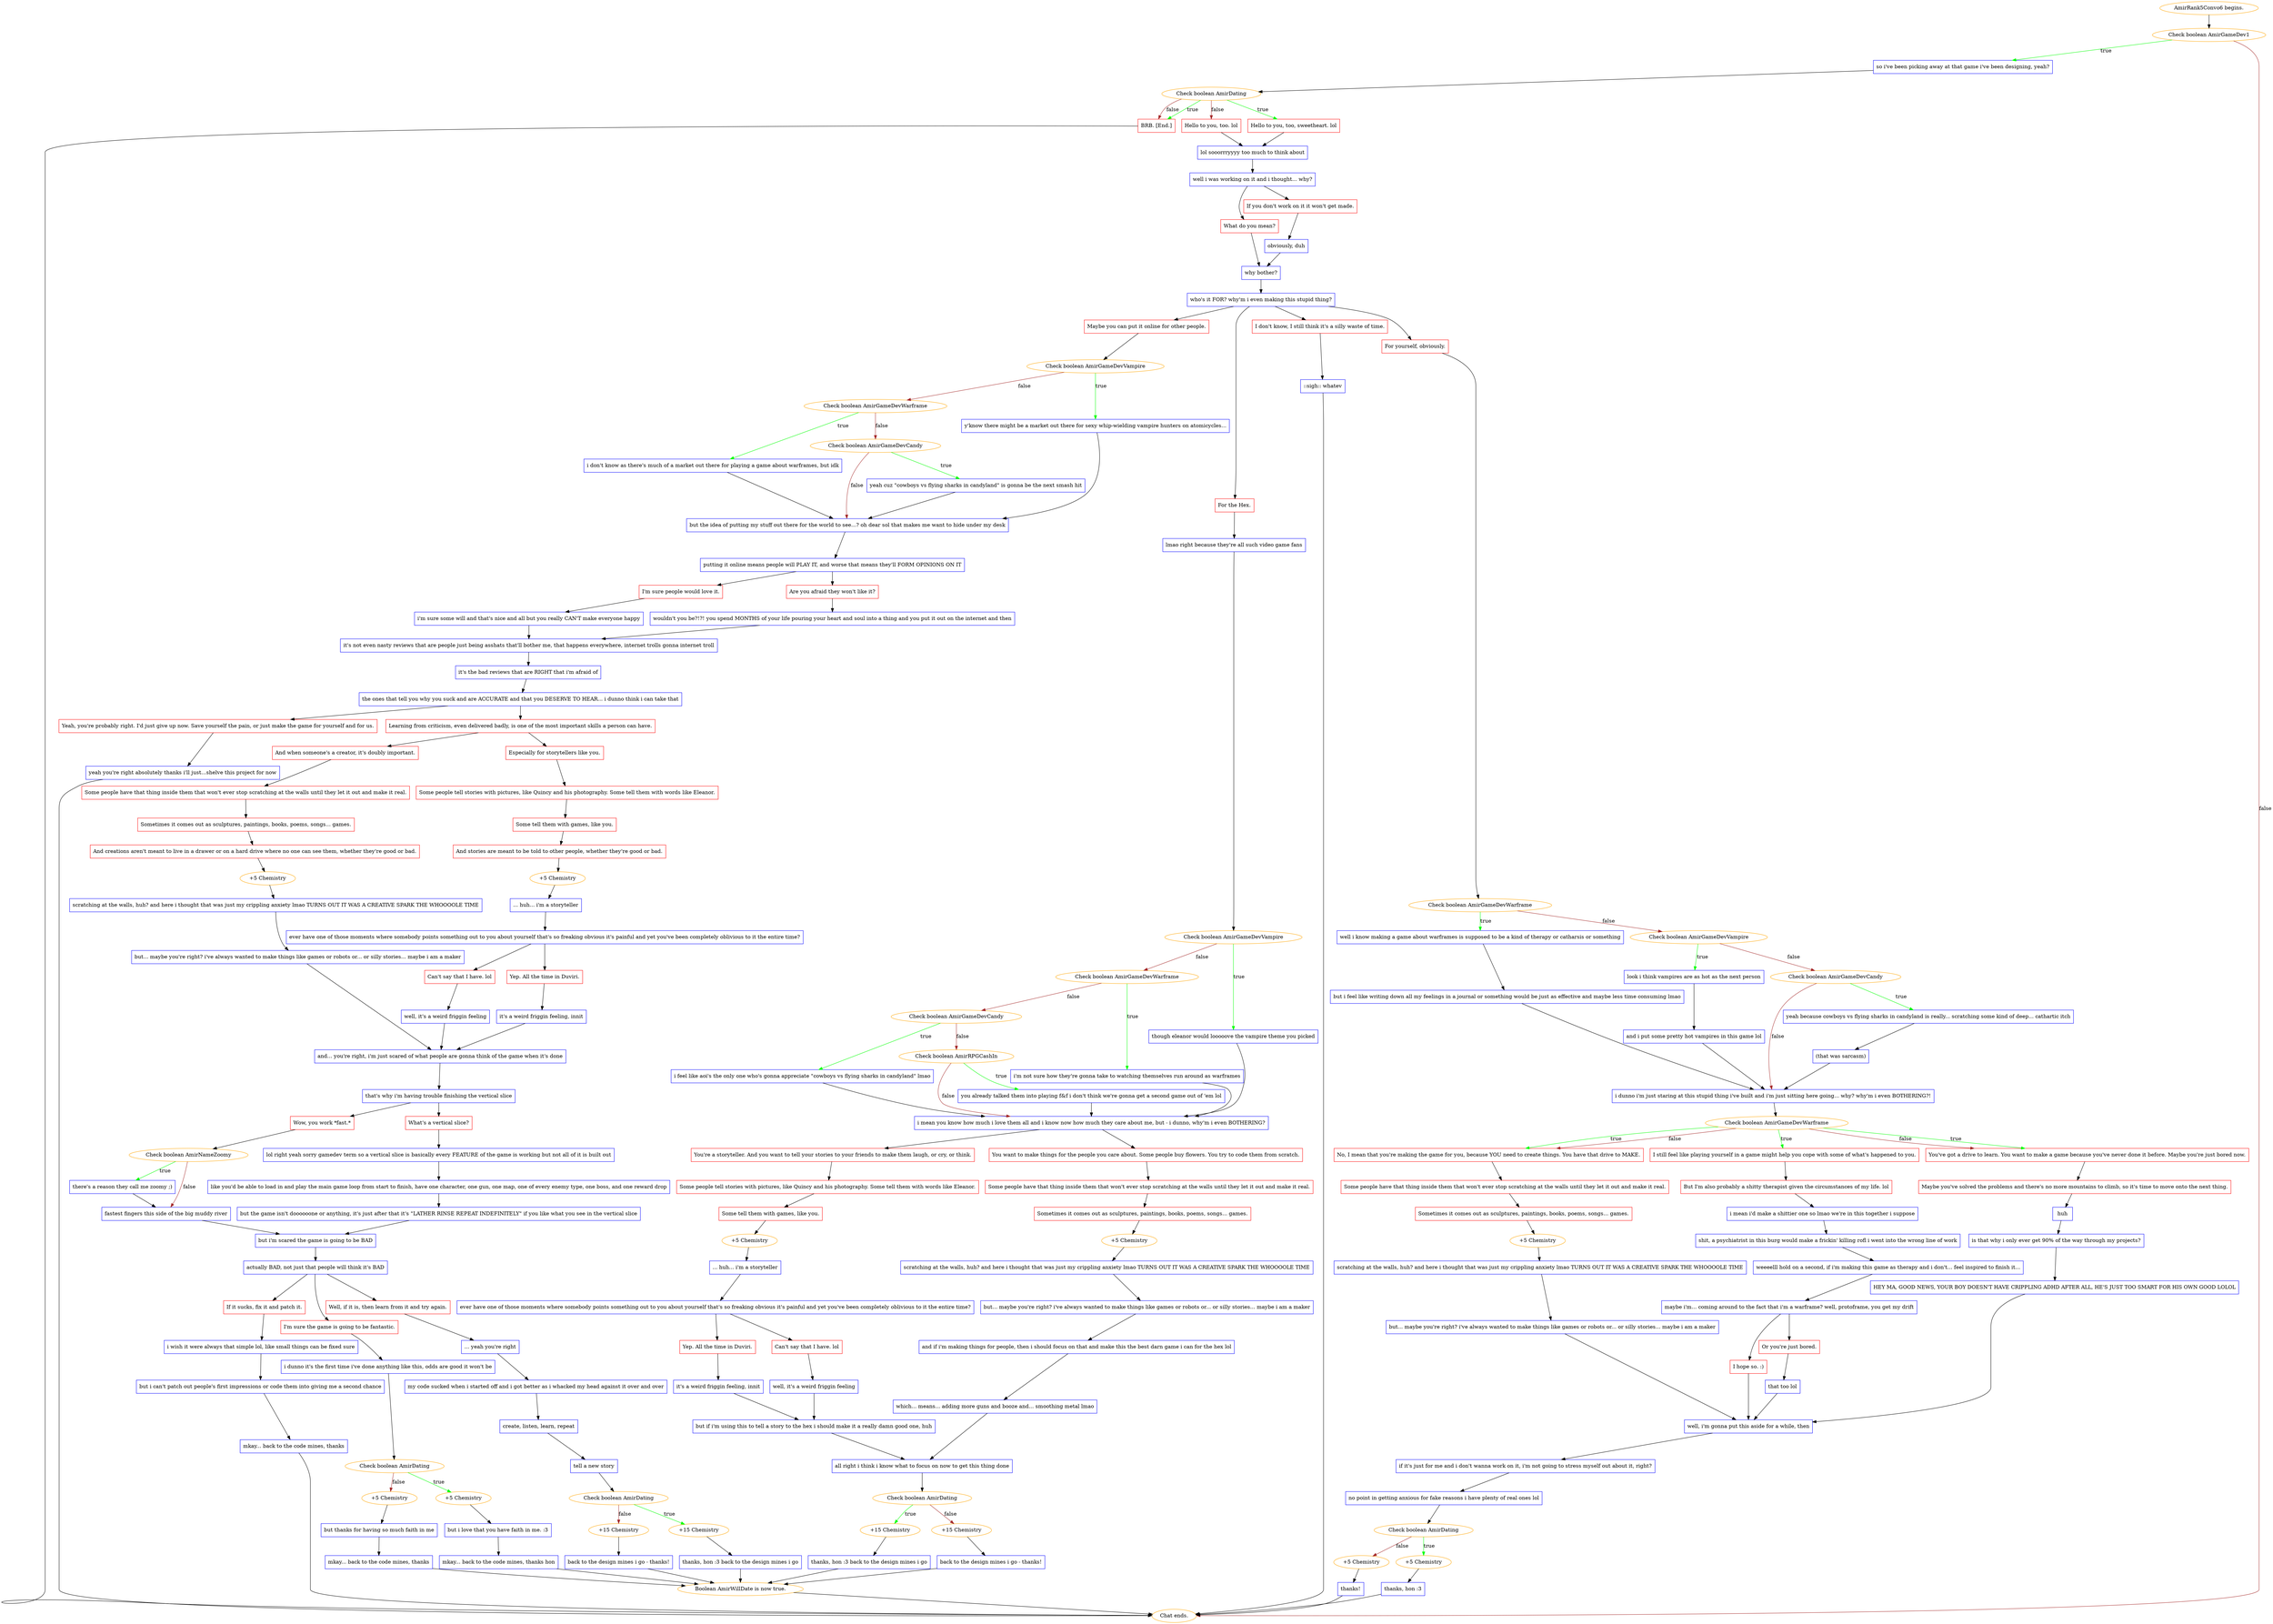 digraph {
	"AmirRank5Convo6 begins." [color=orange];
		"AmirRank5Convo6 begins." -> 3069;
	3069 [label="Check boolean AmirGameDev1",color=orange];
		3069 -> 3071 [label=true,color=green];
		3069 -> "Chat ends." [label=false,color=brown];
	3071 [label="so i've been picking away at that game i've been designing, yeah?",shape=box,color=blue];
		3071 -> 3072;
	"Chat ends." [color=orange];
	3072 [label="Check boolean AmirDating",color=orange];
		3072 -> 3073 [label=true,color=green];
		3072 -> 3075 [label=true,color=green];
		3072 -> 3074 [label=false,color=brown];
		3072 -> 3075 [label=false,color=brown];
	3073 [label="Hello to you, too, sweetheart. lol",shape=box,color=red];
		3073 -> 3077;
	3075 [label="BRB. [End.]",shape=box,color=red];
		3075 -> "Chat ends.";
	3074 [label="Hello to you, too. lol",shape=box,color=red];
		3074 -> 3077;
	3077 [label="lol sooorrryyyy too much to think about",shape=box,color=blue];
		3077 -> 3078;
	3078 [label="well i was working on it and i thought... why?",shape=box,color=blue];
		3078 -> 3079;
		3078 -> 3080;
	3079 [label="What do you mean?",shape=box,color=red];
		3079 -> 3082;
	3080 [label="If you don't work on it it won't get made.",shape=box,color=red];
		3080 -> 3081;
	3082 [label="why bother?",shape=box,color=blue];
		3082 -> 3083;
	3081 [label="obviously, duh",shape=box,color=blue];
		3081 -> 3082;
	3083 [label="who's it FOR? why'm i even making this stupid thing?",shape=box,color=blue];
		3083 -> 3084;
		3083 -> 3085;
		3083 -> 3086;
		3083 -> 3087;
	3084 [label="For yourself, obviously.",shape=box,color=red];
		3084 -> 3088;
	3085 [label="For the Hex.",shape=box,color=red];
		3085 -> 3126;
	3086 [label="Maybe you can put it online for other people.",shape=box,color=red];
		3086 -> 3162;
	3087 [label="I don't know, I still think it's a silly waste of time.",shape=box,color=red];
		3087 -> 3237;
	3088 [label="Check boolean AmirGameDevWarframe",color=orange];
		3088 -> 3091 [label=true,color=green];
		3088 -> 3089 [label=false,color=brown];
	3126 [label="lmao right because they're all such video game fans",shape=box,color=blue];
		3126 -> 3127;
	3162 [label="Check boolean AmirGameDevVampire",color=orange];
		3162 -> 3165 [label=true,color=green];
		3162 -> 3163 [label=false,color=brown];
	3237 [label="::sigh:: whatev",shape=box,color=blue];
		3237 -> "Chat ends.";
	3091 [label="well i know making a game about warframes is supposed to be a kind of therapy or catharsis or something",shape=box,color=blue];
		3091 -> 3094;
	3089 [label="Check boolean AmirGameDevVampire",color=orange];
		3089 -> 3092 [label=true,color=green];
		3089 -> 3090 [label=false,color=brown];
	3127 [label="Check boolean AmirGameDevVampire",color=orange];
		3127 -> 3131 [label=true,color=green];
		3127 -> 3128 [label=false,color=brown];
	3165 [label="y'know there might be a market out there for sexy whip-wielding vampire hunters on atomicycles...",shape=box,color=blue];
		3165 -> 3168;
	3163 [label="Check boolean AmirGameDevWarframe",color=orange];
		3163 -> 3166 [label=true,color=green];
		3163 -> 3164 [label=false,color=brown];
	3094 [label="but i feel like writing down all my feelings in a journal or something would be just as effective and maybe less time consuming lmao",shape=box,color=blue];
		3094 -> 3097;
	3092 [label="look i think vampires are as hot as the next person",shape=box,color=blue];
		3092 -> 3095;
	3090 [label="Check boolean AmirGameDevCandy",color=orange];
		3090 -> 3093 [label=true,color=green];
		3090 -> 3097 [label=false,color=brown];
	3131 [label="though eleanor would looooove the vampire theme you picked",shape=box,color=blue];
		3131 -> 3135;
	3128 [label="Check boolean AmirGameDevWarframe",color=orange];
		3128 -> 3132 [label=true,color=green];
		3128 -> 3129 [label=false,color=brown];
	3168 [label="but the idea of putting my stuff out there for the world to see...? oh dear sol that makes me want to hide under my desk",shape=box,color=blue];
		3168 -> 3169;
	3166 [label="i don't know as there's much of a market out there for playing a game about warframes, but idk",shape=box,color=blue];
		3166 -> 3168;
	3164 [label="Check boolean AmirGameDevCandy",color=orange];
		3164 -> 3167 [label=true,color=green];
		3164 -> 3168 [label=false,color=brown];
	3097 [label="i dunno i'm just staring at this stupid thing i've built and i'm just sitting here going... why? why'm i even BOTHERING?!",shape=box,color=blue];
		3097 -> 3098;
	3095 [label="and i put some pretty hot vampires in this game lol",shape=box,color=blue];
		3095 -> 3097;
	3093 [label="yeah because cowboys vs flying sharks in candyland is really... scratching some kind of deep... cathartic itch",shape=box,color=blue];
		3093 -> 3096;
	3135 [label="i mean you know how much i love them all and i know now how much they care about me, but - i dunno, why'm i even BOTHERING?",shape=box,color=blue];
		3135 -> 3136;
		3135 -> 3137;
	3132 [label="i'm not sure how they're gonna take to watching themselves run around as warframes",shape=box,color=blue];
		3132 -> 3135;
	3129 [label="Check boolean AmirGameDevCandy",color=orange];
		3129 -> 3133 [label=true,color=green];
		3129 -> 3130 [label=false,color=brown];
	3169 [label="putting it online means people will PLAY IT, and worse that means they'll FORM OPINIONS ON IT",shape=box,color=blue];
		3169 -> 3170;
		3169 -> 3171;
	3167 [label="yeah cuz \"cowboys vs flying sharks in candyland\" is gonna be the next smash hit",shape=box,color=blue];
		3167 -> 3168;
	3098 [label="Check boolean AmirGameDevWarframe",color=orange];
		3098 -> 3099 [label=true,color=green];
		3098 -> 3100 [label=true,color=green];
		3098 -> 3101 [label=true,color=green];
		3098 -> 3100 [label=false,color=brown];
		3098 -> 3101 [label=false,color=brown];
	3096 [label="(that was sarcasm)",shape=box,color=blue];
		3096 -> 3097;
	3136 [label="You want to make things for the people you care about. Some people buy flowers. You try to code them from scratch.",shape=box,color=red];
		3136 -> 3138;
	3137 [label="You're a storyteller. And you want to tell your stories to your friends to make them laugh, or cry, or think.",shape=box,color=red];
		3137 -> 3139;
	3133 [label="i feel like aoi's the only one who's gonna appreciate \"cowboys vs flying sharks in candyland\" lmao",shape=box,color=blue];
		3133 -> 3135;
	3130 [label="Check boolean AmirRPGCashIn",color=orange];
		3130 -> 3134 [label=true,color=green];
		3130 -> 3135 [label=false,color=brown];
	3170 [label="I'm sure people would love it.",shape=box,color=red];
		3170 -> 3172;
	3171 [label="Are you afraid they won't like it?",shape=box,color=red];
		3171 -> 3173;
	3099 [label="I still feel like playing yourself in a game might help you cope with some of what's happened to you.",shape=box,color=red];
		3099 -> 3102;
	3100 [label="No, I mean that you're making the game for you, because YOU need to create things. You have that drive to MAKE.",shape=box,color=red];
		3100 -> 3103;
	3101 [label="You've got a drive to learn. You want to make a game because you've never done it before. Maybe you're just bored now.",shape=box,color=red];
		3101 -> 3104;
	3138 [label="Some people have that thing inside them that won't ever stop scratching at the walls until they let it out and make it real.",shape=box,color=red];
		3138 -> 3140;
	3139 [label="Some people tell stories with pictures, like Quincy and his photography. Some tell them with words like Eleanor.",shape=box,color=red];
		3139 -> 3141;
	3134 [label="you already talked them into playing f&f i don't think we're gonna get a second game out of 'em lol",shape=box,color=blue];
		3134 -> 3135;
	3172 [label="i'm sure some will and that's nice and all but you really CAN'T make everyone happy",shape=box,color=blue];
		3172 -> 3174;
	3173 [label="wouldn't you be?!?! you spend MONTHS of your life pouring your heart and soul into a thing and you put it out on the internet and then",shape=box,color=blue];
		3173 -> 3174;
	3102 [label="But I'm also probably a shitty therapist given the circumstances of my life. lol",shape=box,color=red];
		3102 -> 3105;
	3103 [label="Some people have that thing inside them that won't ever stop scratching at the walls until they let it out and make it real.",shape=box,color=red];
		3103 -> 3106;
	3104 [label="Maybe you've solved the problems and there's no more mountains to climb, so it's time to move onto the next thing.",shape=box,color=red];
		3104 -> 3107;
	3140 [label="Sometimes it comes out as sculptures, paintings, books, poems, songs... games.",shape=box,color=red];
		3140 -> 3146;
	3141 [label="Some tell them with games, like you.",shape=box,color=red];
		3141 -> 3145;
	3174 [label="it's not even nasty reviews that are people just being asshats that'll bother me, that happens everywhere, internet trolls gonna internet troll",shape=box,color=blue];
		3174 -> 3175;
	3105 [label="i mean i'd make a shittier one so lmao we're in this together i suppose",shape=box,color=blue];
		3105 -> 3108;
	3106 [label="Sometimes it comes out as sculptures, paintings, books, poems, songs... games.",shape=box,color=red];
		3106 -> 3112;
	3107 [label="huh",shape=box,color=blue];
		3107 -> 3110;
	3146 [label="+5 Chemistry",color=orange];
		3146 -> 3142;
	3145 [label="+5 Chemistry",color=orange];
		3145 -> 3143;
	3175 [label="it's the bad reviews that are RIGHT that i'm afraid of",shape=box,color=blue];
		3175 -> 3176;
	3108 [label="shit, a psychiatrist in this burg would make a frickin' killing rofl i went into the wrong line of work",shape=box,color=blue];
		3108 -> 3113;
	3112 [label="+5 Chemistry",color=orange];
		3112 -> 3109;
	3110 [label="is that why i only ever get 90% of the way through my projects?",shape=box,color=blue];
		3110 -> 3111;
	3142 [label="scratching at the walls, huh? and here i thought that was just my crippling anxiety lmao TURNS OUT IT WAS A CREATIVE SPARK THE WHOOOOLE TIME",shape=box,color=blue];
		3142 -> 3147;
	3143 [label="... huh... i'm a storyteller",shape=box,color=blue];
		3143 -> 3144;
	3176 [label="the ones that tell you why you suck and are ACCURATE and that you DESERVE TO HEAR... i dunno think i can take that",shape=box,color=blue];
		3176 -> 3177;
		3176 -> 3178;
	3113 [label="weeeelll hold on a second, if i'm making this game as therapy and i don't... feel inspired to finish it...",shape=box,color=blue];
		3113 -> 3114;
	3109 [label="scratching at the walls, huh? and here i thought that was just my crippling anxiety lmao TURNS OUT IT WAS A CREATIVE SPARK THE WHOOOOLE TIME",shape=box,color=blue];
		3109 -> 3118;
	3111 [label="HEY MA, GOOD NEWS, YOUR BOY DOESN'T HAVE CRIPPLING ADHD AFTER ALL, HE'S JUST TOO SMART FOR HIS OWN GOOD LOLOL",shape=box,color=blue];
		3111 -> 3119;
	3147 [label="but... maybe you're right? i've always wanted to make things like games or robots or... or silly stories... maybe i am a maker",shape=box,color=blue];
		3147 -> 3148;
	3144 [label="ever have one of those moments where somebody points something out to you about yourself that's so freaking obvious it's painful and yet you've been completely oblivious to it the entire time?",shape=box,color=blue];
		3144 -> 3149;
		3144 -> 3150;
	3177 [label="Learning from criticism, even delivered badly, is one of the most important skills a person can have.",shape=box,color=red];
		3177 -> 3181;
		3177 -> 3182;
	3178 [label="Yeah, you're probably right. I'd just give up now. Save yourself the pain, or just make the game for yourself and for us.",shape=box,color=red];
		3178 -> 3179;
	3114 [label="maybe i'm... coming around to the fact that i'm a warframe? well, protoframe, you get my drift",shape=box,color=blue];
		3114 -> 3115;
		3114 -> 3116;
	3118 [label="but... maybe you're right? i've always wanted to make things like games or robots or... or silly stories... maybe i am a maker",shape=box,color=blue];
		3118 -> 3119;
	3119 [label="well, i'm gonna put this aside for a while, then",shape=box,color=blue];
		3119 -> 3120;
	3148 [label="and if i'm making things for people, then i should focus on that and make this the best darn game i can for the hex lol",shape=box,color=blue];
		3148 -> 3153;
	3149 [label="Yep. All the time in Duviri.",shape=box,color=red];
		3149 -> 3151;
	3150 [label="Can't say that I have. lol",shape=box,color=red];
		3150 -> 3152;
	3181 [label="And when someone's a creator, it's doubly important.",shape=box,color=red];
		3181 -> 3187;
	3182 [label="Especially for storytellers like you.",shape=box,color=red];
		3182 -> 3188;
	3179 [label="yeah you're right absolutely thanks i'll just...shelve this project for now",shape=box,color=blue];
		3179 -> "Chat ends.";
	3115 [label="Or you're just bored.",shape=box,color=red];
		3115 -> 3117;
	3116 [label="I hope so. :)",shape=box,color=red];
		3116 -> 3119;
	3120 [label="if it's just for me and i don't wanna work on it, i'm not going to stress myself out about it, right?",shape=box,color=blue];
		3120 -> 3121;
	3153 [label="which... means... adding more guns and booze and... smoothing metal lmao",shape=box,color=blue];
		3153 -> 3155;
	3151 [label="it's a weird friggin feeling, innit",shape=box,color=blue];
		3151 -> 3154;
	3152 [label="well, it's a weird friggin feeling",shape=box,color=blue];
		3152 -> 3154;
	3187 [label="Some people have that thing inside them that won't ever stop scratching at the walls until they let it out and make it real.",shape=box,color=red];
		3187 -> 3183;
	3188 [label="Some people tell stories with pictures, like Quincy and his photography. Some tell them with words like Eleanor.",shape=box,color=red];
		3188 -> 3184;
	3117 [label="that too lol",shape=box,color=blue];
		3117 -> 3119;
	3121 [label="no point in getting anxious for fake reasons i have plenty of real ones lol",shape=box,color=blue];
		3121 -> 3122;
	3155 [label="all right i think i know what to focus on now to get this thing done",shape=box,color=blue];
		3155 -> 3156;
	3154 [label="but if i'm using this to tell a story to the hex i should make it a really damn good one, huh",shape=box,color=blue];
		3154 -> 3155;
	3183 [label="Sometimes it comes out as sculptures, paintings, books, poems, songs... games.",shape=box,color=red];
		3183 -> 3185;
	3184 [label="Some tell them with games, like you.",shape=box,color=red];
		3184 -> 3186;
	3122 [label="Check boolean AmirDating",color=orange];
		3122 -> 3125 [label=true,color=green];
		3122 -> 3589 [label=false,color=brown];
	3156 [label="Check boolean AmirDating",color=orange];
		3156 -> 3159 [label=true,color=green];
		3156 -> 3588 [label=false,color=brown];
	3185 [label="And creations aren't meant to live in a drawer or on a hard drive where no one can see them, whether they're good or bad.",shape=box,color=red];
		3185 -> 3192;
	3186 [label="And stories are meant to be told to other people, whether they're good or bad.",shape=box,color=red];
		3186 -> 3191;
	3125 [label="+5 Chemistry",color=orange];
		3125 -> 3123;
	3589 [label="+5 Chemistry",color=orange];
		3589 -> 3124;
	3159 [label="+15 Chemistry",color=orange];
		3159 -> 3157;
	3588 [label="+15 Chemistry",color=orange];
		3588 -> 3158;
	3192 [label="+5 Chemistry",color=orange];
		3192 -> 3189;
	3191 [label="+5 Chemistry",color=orange];
		3191 -> 3190;
	3123 [label="thanks, hon :3",shape=box,color=blue];
		3123 -> "Chat ends.";
	3124 [label="thanks!",shape=box,color=blue];
		3124 -> "Chat ends.";
	3157 [label="thanks, hon :3 back to the design mines i go",shape=box,color=blue];
		3157 -> "/EE/Types/Engine/SetBooleanDialogueNode:AmirWillDate:Chat ends.";
	3158 [label="back to the design mines i go - thanks!",shape=box,color=blue];
		3158 -> "/EE/Types/Engine/SetBooleanDialogueNode:AmirWillDate:Chat ends.";
	3189 [label="scratching at the walls, huh? and here i thought that was just my crippling anxiety lmao TURNS OUT IT WAS A CREATIVE SPARK THE WHOOOOLE TIME",shape=box,color=blue];
		3189 -> 3193;
	3190 [label="... huh... i'm a storyteller",shape=box,color=blue];
		3190 -> 3194;
	"/EE/Types/Engine/SetBooleanDialogueNode:AmirWillDate:Chat ends." [label="Boolean AmirWillDate is now true.",color=orange];
		"/EE/Types/Engine/SetBooleanDialogueNode:AmirWillDate:Chat ends." -> "Chat ends.";
	3193 [label="but... maybe you're right? i've always wanted to make things like games or robots or... or silly stories... maybe i am a maker",shape=box,color=blue];
		3193 -> 3199;
	3194 [label="ever have one of those moments where somebody points something out to you about yourself that's so freaking obvious it's painful and yet you've been completely oblivious to it the entire time?",shape=box,color=blue];
		3194 -> 3195;
		3194 -> 3196;
	3199 [label="and... you're right, i'm just scared of what people are gonna think of the game when it's done",shape=box,color=blue];
		3199 -> 3200;
	3195 [label="Yep. All the time in Duviri.",shape=box,color=red];
		3195 -> 3197;
	3196 [label="Can't say that I have. lol",shape=box,color=red];
		3196 -> 3198;
	3200 [label="that's why i'm having trouble finishing the vertical slice",shape=box,color=blue];
		3200 -> 3201;
		3200 -> 3202;
	3197 [label="it's a weird friggin feeling, innit",shape=box,color=blue];
		3197 -> 3199;
	3198 [label="well, it's a weird friggin feeling",shape=box,color=blue];
		3198 -> 3199;
	3201 [label="What's a vertical slice?",shape=box,color=red];
		3201 -> 3203;
	3202 [label="Wow, you work *fast.*",shape=box,color=red];
		3202 -> 3205;
	3203 [label="lol right yeah sorry gamedev term so a vertical slice is basically every FEATURE of the game is working but not all of it is built out",shape=box,color=blue];
		3203 -> 3204;
	3205 [label="Check boolean AmirNameZoomy",color=orange];
		3205 -> 3206 [label=true,color=green];
		3205 -> 3207 [label=false,color=brown];
	3204 [label="like you'd be able to load in and play the main game loop from start to finish, have one character, one gun, one map, one of every enemy type, one boss, and one reward drop",shape=box,color=blue];
		3204 -> 3208;
	3206 [label="there's a reason they call me zoomy ;)",shape=box,color=blue];
		3206 -> 3207;
	3207 [label="fastest fingers this side of the big muddy river",shape=box,color=blue];
		3207 -> 3209;
	3208 [label="but the game isn't doooooone or anything, it's just after that it's \"LATHER RINSE REPEAT INDEFINITELY\" if you like what you see in the vertical slice",shape=box,color=blue];
		3208 -> 3209;
	3209 [label="but i'm scared the game is going to be BAD",shape=box,color=blue];
		3209 -> 3210;
	3210 [label="actually BAD, not just that people will think it's BAD",shape=box,color=blue];
		3210 -> 3211;
		3210 -> 3212;
		3210 -> 3213;
	3211 [label="I'm sure the game is going to be fantastic.",shape=box,color=red];
		3211 -> 3214;
	3212 [label="Well, if it is, then learn from it and try again.",shape=box,color=red];
		3212 -> 3215;
	3213 [label="If it sucks, fix it and patch it.",shape=box,color=red];
		3213 -> 3216;
	3214 [label="i dunno it's the first time i've done anything like this, odds are good it won't be",shape=box,color=blue];
		3214 -> 3221;
	3215 [label="... yeah you're right",shape=box,color=blue];
		3215 -> 3219;
	3216 [label="i wish it were always that simple lol, like small things can be fixed sure",shape=box,color=blue];
		3216 -> 3217;
	3221 [label="Check boolean AmirDating",color=orange];
		3221 -> 3226 [label=true,color=green];
		3221 -> 3590 [label=false,color=brown];
	3219 [label="my code sucked when i started off and i got better as i whacked my head against it over and over",shape=box,color=blue];
		3219 -> 3220;
	3217 [label="but i can't patch out people's first impressions or code them into giving me a second chance",shape=box,color=blue];
		3217 -> 3218;
	3226 [label="+5 Chemistry",color=orange];
		3226 -> 3222;
	3590 [label="+5 Chemistry",color=orange];
		3590 -> 3223;
	3220 [label="create, listen, learn, repeat",shape=box,color=blue];
		3220 -> 3229;
	3218 [label="mkay... back to the code mines, thanks",shape=box,color=blue];
		3218 -> "Chat ends.";
	3222 [label="but i love that you have faith in me. :3",shape=box,color=blue];
		3222 -> 3224;
	3223 [label="but thanks for having so much faith in me",shape=box,color=blue];
		3223 -> 3225;
	3229 [label="tell a new story",shape=box,color=blue];
		3229 -> 3230;
	3224 [label="mkay... back to the code mines, thanks hon",shape=box,color=blue];
		3224 -> "/EE/Types/Engine/SetBooleanDialogueNode:AmirWillDate:Chat ends.";
	3225 [label="mkay... back to the code mines, thanks",shape=box,color=blue];
		3225 -> "/EE/Types/Engine/SetBooleanDialogueNode:AmirWillDate:Chat ends.";
	3230 [label="Check boolean AmirDating",color=orange];
		3230 -> 3234 [label=true,color=green];
		3230 -> 3591 [label=false,color=brown];
	3234 [label="+15 Chemistry",color=orange];
		3234 -> 3232;
	3591 [label="+15 Chemistry",color=orange];
		3591 -> 3233;
	3232 [label="thanks, hon :3 back to the design mines i go",shape=box,color=blue];
		3232 -> "/EE/Types/Engine/SetBooleanDialogueNode:AmirWillDate:Chat ends.";
	3233 [label="back to the design mines i go - thanks!",shape=box,color=blue];
		3233 -> "/EE/Types/Engine/SetBooleanDialogueNode:AmirWillDate:Chat ends.";
}
